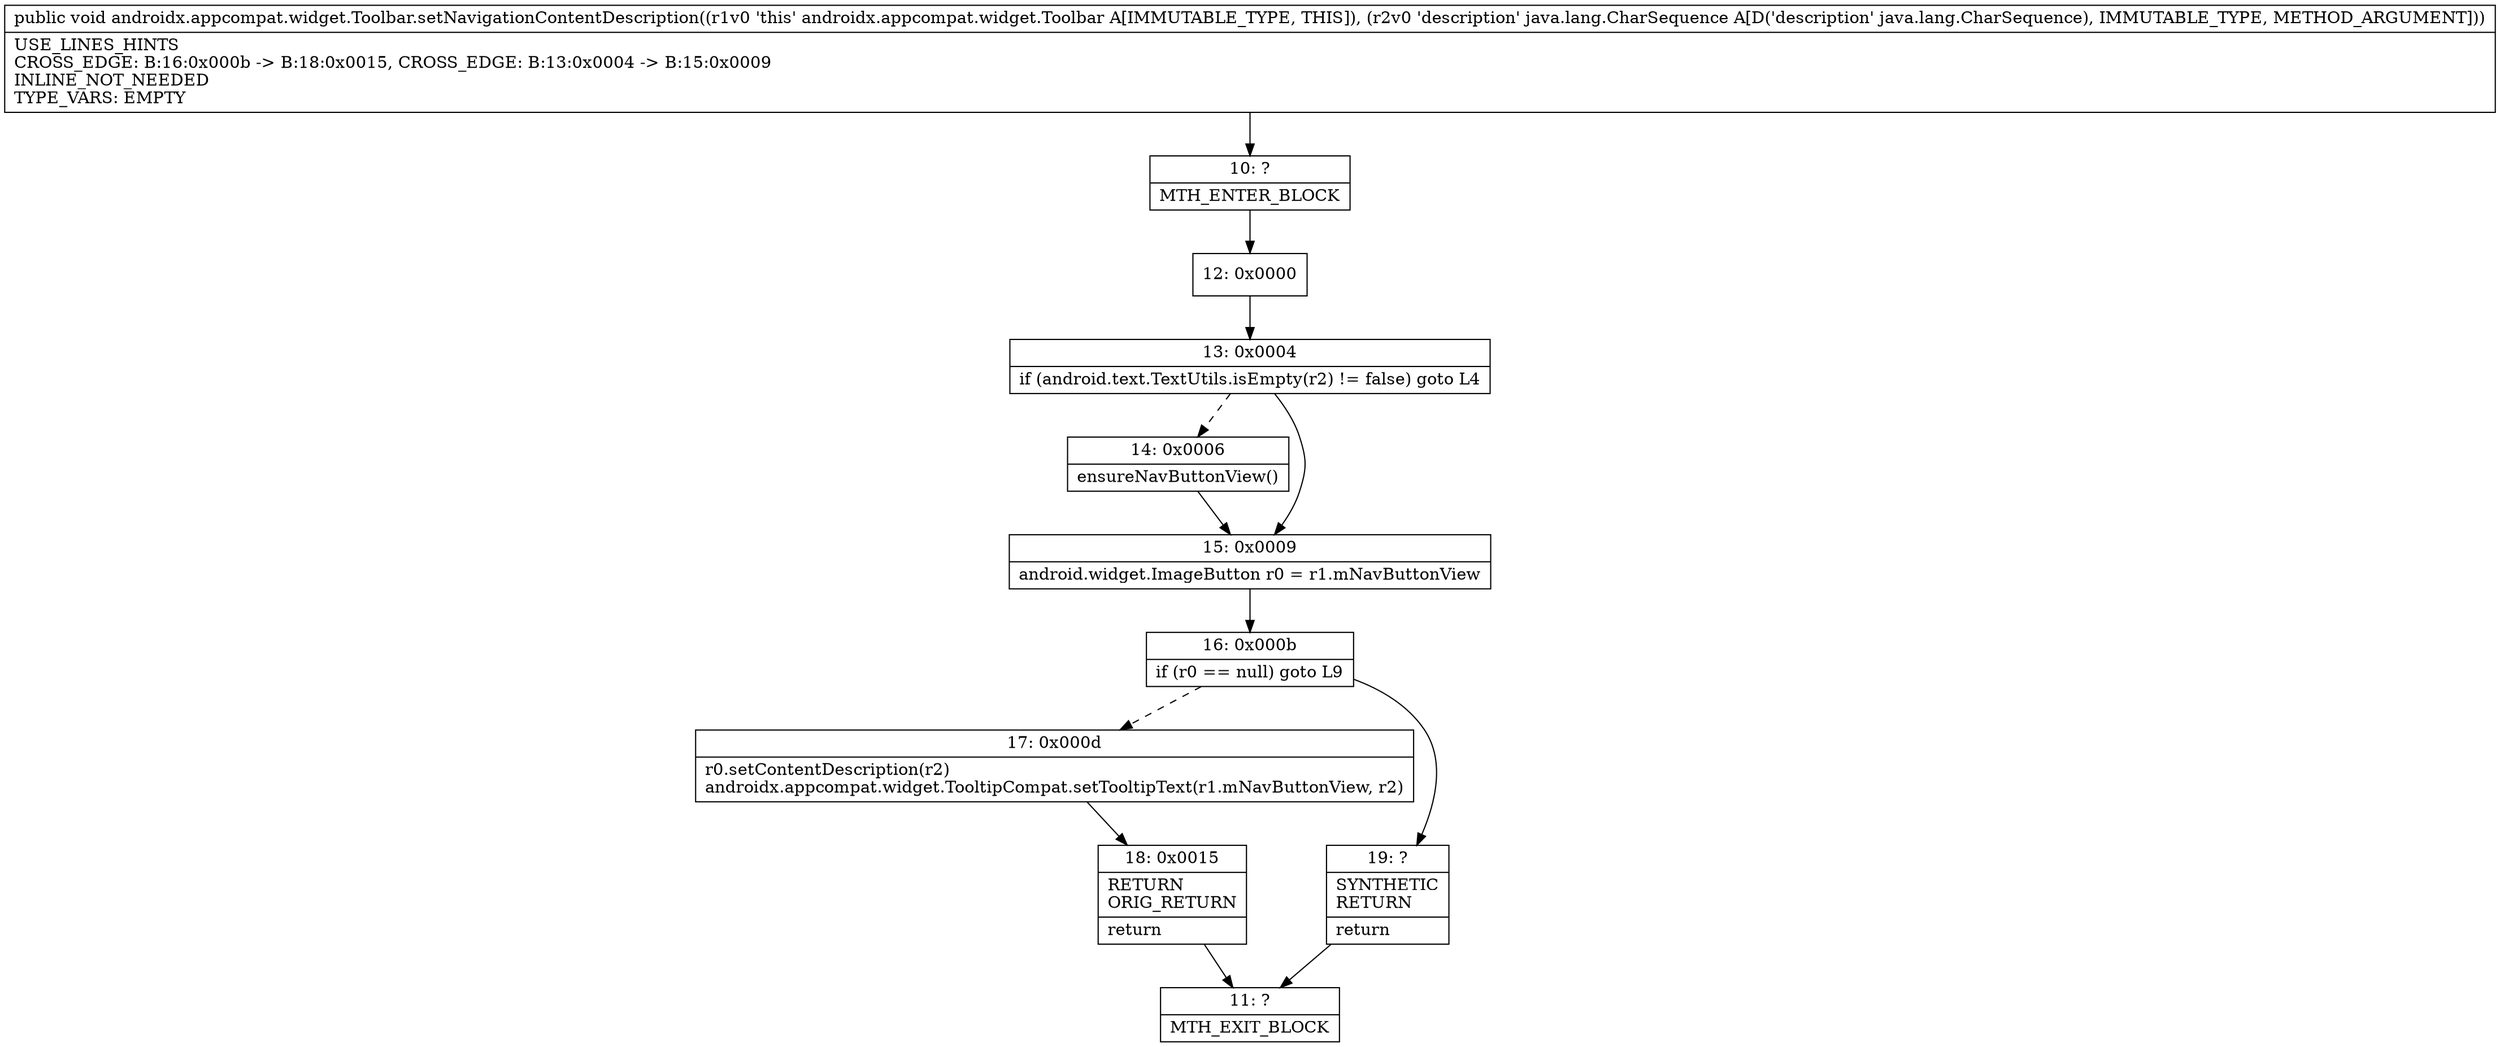 digraph "CFG forandroidx.appcompat.widget.Toolbar.setNavigationContentDescription(Ljava\/lang\/CharSequence;)V" {
Node_10 [shape=record,label="{10\:\ ?|MTH_ENTER_BLOCK\l}"];
Node_12 [shape=record,label="{12\:\ 0x0000}"];
Node_13 [shape=record,label="{13\:\ 0x0004|if (android.text.TextUtils.isEmpty(r2) != false) goto L4\l}"];
Node_14 [shape=record,label="{14\:\ 0x0006|ensureNavButtonView()\l}"];
Node_15 [shape=record,label="{15\:\ 0x0009|android.widget.ImageButton r0 = r1.mNavButtonView\l}"];
Node_16 [shape=record,label="{16\:\ 0x000b|if (r0 == null) goto L9\l}"];
Node_17 [shape=record,label="{17\:\ 0x000d|r0.setContentDescription(r2)\landroidx.appcompat.widget.TooltipCompat.setTooltipText(r1.mNavButtonView, r2)\l}"];
Node_18 [shape=record,label="{18\:\ 0x0015|RETURN\lORIG_RETURN\l|return\l}"];
Node_11 [shape=record,label="{11\:\ ?|MTH_EXIT_BLOCK\l}"];
Node_19 [shape=record,label="{19\:\ ?|SYNTHETIC\lRETURN\l|return\l}"];
MethodNode[shape=record,label="{public void androidx.appcompat.widget.Toolbar.setNavigationContentDescription((r1v0 'this' androidx.appcompat.widget.Toolbar A[IMMUTABLE_TYPE, THIS]), (r2v0 'description' java.lang.CharSequence A[D('description' java.lang.CharSequence), IMMUTABLE_TYPE, METHOD_ARGUMENT]))  | USE_LINES_HINTS\lCROSS_EDGE: B:16:0x000b \-\> B:18:0x0015, CROSS_EDGE: B:13:0x0004 \-\> B:15:0x0009\lINLINE_NOT_NEEDED\lTYPE_VARS: EMPTY\l}"];
MethodNode -> Node_10;Node_10 -> Node_12;
Node_12 -> Node_13;
Node_13 -> Node_14[style=dashed];
Node_13 -> Node_15;
Node_14 -> Node_15;
Node_15 -> Node_16;
Node_16 -> Node_17[style=dashed];
Node_16 -> Node_19;
Node_17 -> Node_18;
Node_18 -> Node_11;
Node_19 -> Node_11;
}

